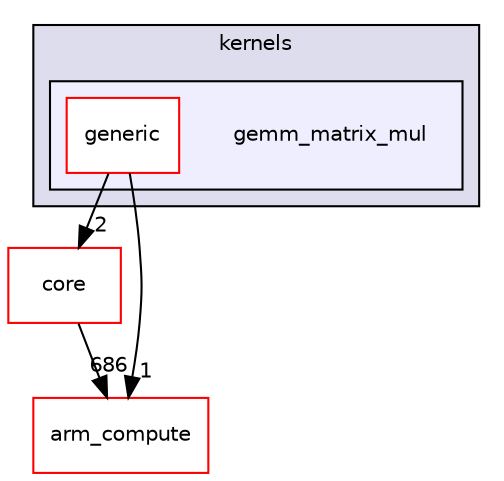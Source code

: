 digraph "src/cpu/kernels/gemm_matrix_mul" {
  compound=true
  node [ fontsize="10", fontname="Helvetica"];
  edge [ labelfontsize="10", labelfontname="Helvetica"];
  subgraph clusterdir_1de7bcbbdec2bf3559cb3c688662d4f5 {
    graph [ bgcolor="#ddddee", pencolor="black", label="kernels" fontname="Helvetica", fontsize="10", URL="dir_1de7bcbbdec2bf3559cb3c688662d4f5.xhtml"]
  subgraph clusterdir_8354fc0b23f39599911bbf22ba8bc0a8 {
    graph [ bgcolor="#eeeeff", pencolor="black", label="" URL="dir_8354fc0b23f39599911bbf22ba8bc0a8.xhtml"];
    dir_8354fc0b23f39599911bbf22ba8bc0a8 [shape=plaintext label="gemm_matrix_mul"];
  dir_33c70755c1e4957d99691c84bf942700 [shape=box label="generic" fillcolor="white" style="filled" color="red" URL="dir_33c70755c1e4957d99691c84bf942700.xhtml"];
  }
  }
  dir_aebb8dcc11953d78e620bbef0b9e2183 [shape=box label="core" fillcolor="white" style="filled" color="red" URL="dir_aebb8dcc11953d78e620bbef0b9e2183.xhtml"];
  dir_214608ef36d61442cb2b0c1c4e9a7def [shape=box label="arm_compute" fillcolor="white" style="filled" color="red" URL="dir_214608ef36d61442cb2b0c1c4e9a7def.xhtml"];
  dir_33c70755c1e4957d99691c84bf942700->dir_aebb8dcc11953d78e620bbef0b9e2183 [headlabel="2", labeldistance=1.5 headhref="dir_000451_000017.xhtml"];
  dir_33c70755c1e4957d99691c84bf942700->dir_214608ef36d61442cb2b0c1c4e9a7def [headlabel="1", labeldistance=1.5 headhref="dir_000451_000000.xhtml"];
  dir_aebb8dcc11953d78e620bbef0b9e2183->dir_214608ef36d61442cb2b0c1c4e9a7def [headlabel="686", labeldistance=1.5 headhref="dir_000017_000000.xhtml"];
}
